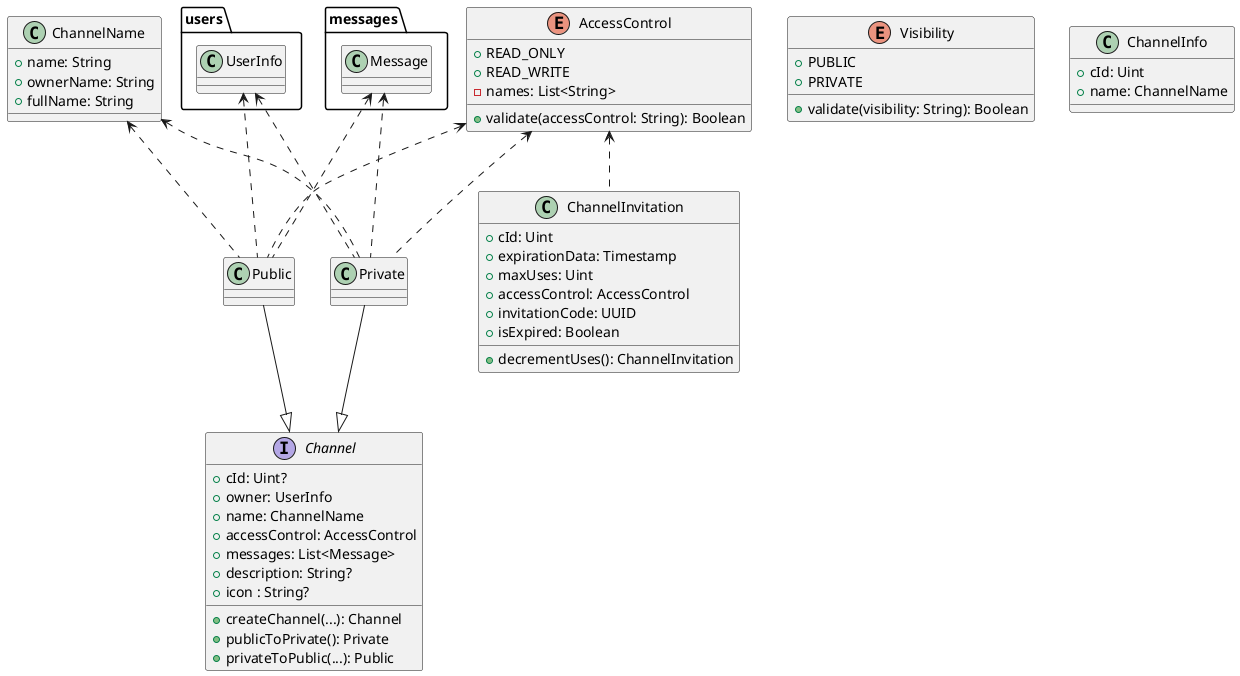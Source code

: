 @startuml
interface Channel
{
    + cId: Uint?
    + owner: UserInfo
    + name: ChannelName
    + accessControl: AccessControl
    + messages: List<Message>
    + description: String?
    + icon : String?
    + createChannel(...): Channel
    + publicToPrivate(): Private
    + privateToPublic(...): Public
}

namespace users {
    class UserInfo
}

namespace messages {
    class Message
}

class Public
class Private

class ChannelName
{
    + name: String
    + ownerName: String
    + fullName: String
}

enum AccessControl
{
    + READ_ONLY
    + READ_WRITE
    - names: List<String>
    + validate(accessControl: String): Boolean
}

enum Visibility
{
    + PUBLIC
    + PRIVATE
    + validate(visibility: String): Boolean
}

class ChannelInfo
{
    + cId: Uint
    + name: ChannelName
}

class ChannelInvitation
{
    + cId: Uint
    + expirationData: Timestamp
    + maxUses: Uint
    + accessControl: AccessControl
    + invitationCode: UUID
    + isExpired: Boolean
    + decrementUses(): ChannelInvitation
}

Public --|> Channel
Private --|> Channel

ChannelName <.. Public
ChannelName <.. Private
AccessControl <.. Public
AccessControl <.. Private
UserInfo <.. Public
UserInfo <.. Private
Message <.. Public
Message <.. Private
AccessControl <.. ChannelInvitation
@enduml